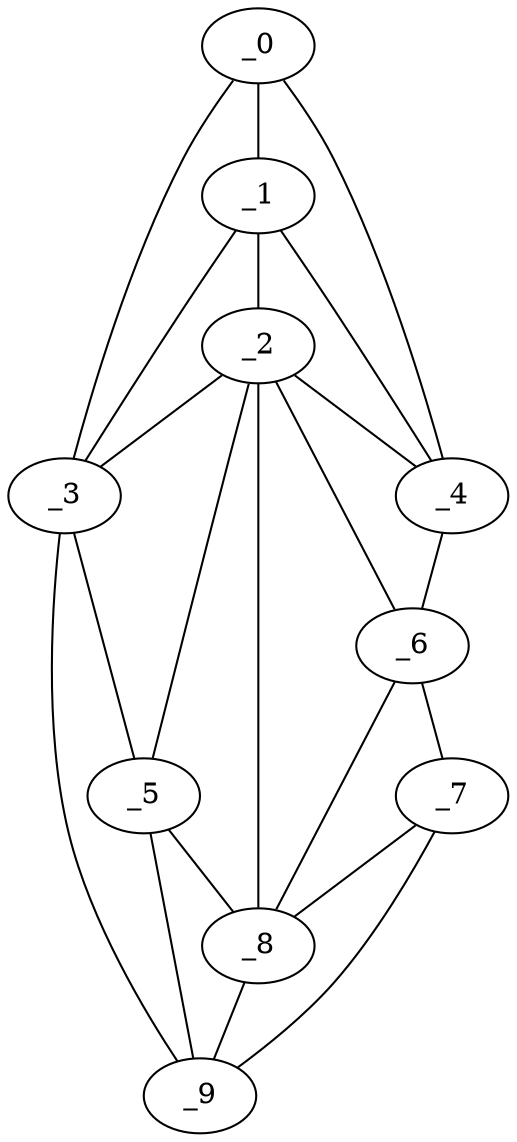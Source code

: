 graph "obj34__60.gxl" {
	_0	 [x=40,
		y=35];
	_1	 [x=51,
		y=41];
	_0 -- _1	 [valence=2];
	_3	 [x=67,
		y=77];
	_0 -- _3	 [valence=1];
	_4	 [x=73,
		y=29];
	_0 -- _4	 [valence=1];
	_2	 [x=63,
		y=40];
	_1 -- _2	 [valence=2];
	_1 -- _3	 [valence=1];
	_1 -- _4	 [valence=1];
	_2 -- _3	 [valence=2];
	_2 -- _4	 [valence=2];
	_5	 [x=77,
		y=70];
	_2 -- _5	 [valence=2];
	_6	 [x=85,
		y=33];
	_2 -- _6	 [valence=2];
	_8	 [x=94,
		y=54];
	_2 -- _8	 [valence=2];
	_3 -- _5	 [valence=1];
	_9	 [x=124,
		y=66];
	_3 -- _9	 [valence=1];
	_4 -- _6	 [valence=1];
	_5 -- _8	 [valence=1];
	_5 -- _9	 [valence=2];
	_7	 [x=91,
		y=35];
	_6 -- _7	 [valence=1];
	_6 -- _8	 [valence=2];
	_7 -- _8	 [valence=2];
	_7 -- _9	 [valence=1];
	_8 -- _9	 [valence=2];
}
